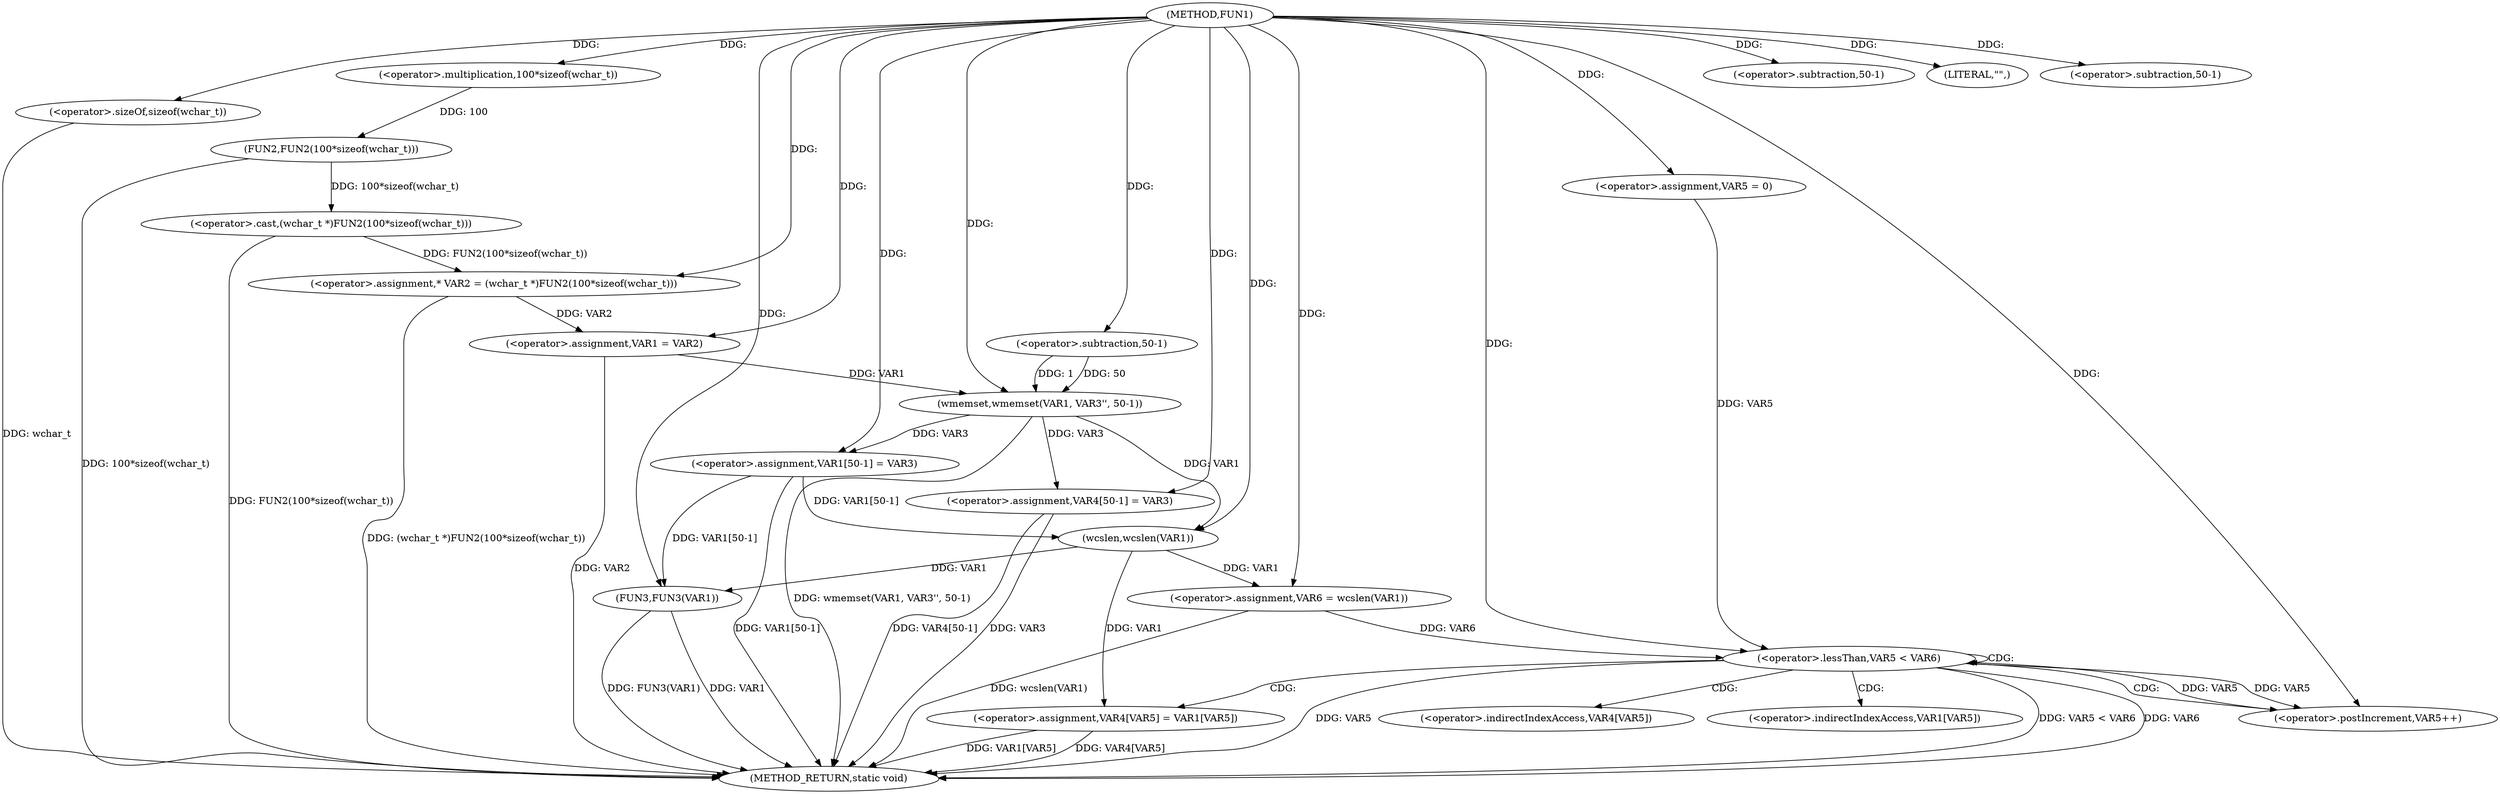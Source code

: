digraph FUN1 {  
"1000100" [label = "(METHOD,FUN1)" ]
"1000163" [label = "(METHOD_RETURN,static void)" ]
"1000104" [label = "(<operator>.assignment,* VAR2 = (wchar_t *)FUN2(100*sizeof(wchar_t)))" ]
"1000106" [label = "(<operator>.cast,(wchar_t *)FUN2(100*sizeof(wchar_t)))" ]
"1000108" [label = "(FUN2,FUN2(100*sizeof(wchar_t)))" ]
"1000109" [label = "(<operator>.multiplication,100*sizeof(wchar_t))" ]
"1000111" [label = "(<operator>.sizeOf,sizeof(wchar_t))" ]
"1000113" [label = "(<operator>.assignment,VAR1 = VAR2)" ]
"1000116" [label = "(wmemset,wmemset(VAR1, VAR3'', 50-1))" ]
"1000119" [label = "(<operator>.subtraction,50-1)" ]
"1000122" [label = "(<operator>.assignment,VAR1[50-1] = VAR3)" ]
"1000125" [label = "(<operator>.subtraction,50-1)" ]
"1000130" [label = "(LITERAL,\"\",)" ]
"1000133" [label = "(<operator>.assignment,VAR6 = wcslen(VAR1))" ]
"1000135" [label = "(wcslen,wcslen(VAR1))" ]
"1000138" [label = "(<operator>.assignment,VAR5 = 0)" ]
"1000141" [label = "(<operator>.lessThan,VAR5 < VAR6)" ]
"1000144" [label = "(<operator>.postIncrement,VAR5++)" ]
"1000147" [label = "(<operator>.assignment,VAR4[VAR5] = VAR1[VAR5])" ]
"1000154" [label = "(<operator>.assignment,VAR4[50-1] = VAR3)" ]
"1000157" [label = "(<operator>.subtraction,50-1)" ]
"1000161" [label = "(FUN3,FUN3(VAR1))" ]
"1000148" [label = "(<operator>.indirectIndexAccess,VAR4[VAR5])" ]
"1000151" [label = "(<operator>.indirectIndexAccess,VAR1[VAR5])" ]
  "1000141" -> "1000163"  [ label = "DDG: VAR5"] 
  "1000106" -> "1000163"  [ label = "DDG: FUN2(100*sizeof(wchar_t))"] 
  "1000147" -> "1000163"  [ label = "DDG: VAR1[VAR5]"] 
  "1000154" -> "1000163"  [ label = "DDG: VAR3"] 
  "1000113" -> "1000163"  [ label = "DDG: VAR2"] 
  "1000147" -> "1000163"  [ label = "DDG: VAR4[VAR5]"] 
  "1000161" -> "1000163"  [ label = "DDG: VAR1"] 
  "1000122" -> "1000163"  [ label = "DDG: VAR1[50-1]"] 
  "1000141" -> "1000163"  [ label = "DDG: VAR5 < VAR6"] 
  "1000154" -> "1000163"  [ label = "DDG: VAR4[50-1]"] 
  "1000111" -> "1000163"  [ label = "DDG: wchar_t"] 
  "1000133" -> "1000163"  [ label = "DDG: wcslen(VAR1)"] 
  "1000141" -> "1000163"  [ label = "DDG: VAR6"] 
  "1000116" -> "1000163"  [ label = "DDG: wmemset(VAR1, VAR3'', 50-1)"] 
  "1000161" -> "1000163"  [ label = "DDG: FUN3(VAR1)"] 
  "1000104" -> "1000163"  [ label = "DDG: (wchar_t *)FUN2(100*sizeof(wchar_t))"] 
  "1000108" -> "1000163"  [ label = "DDG: 100*sizeof(wchar_t)"] 
  "1000106" -> "1000104"  [ label = "DDG: FUN2(100*sizeof(wchar_t))"] 
  "1000100" -> "1000104"  [ label = "DDG: "] 
  "1000108" -> "1000106"  [ label = "DDG: 100*sizeof(wchar_t)"] 
  "1000109" -> "1000108"  [ label = "DDG: 100"] 
  "1000100" -> "1000109"  [ label = "DDG: "] 
  "1000100" -> "1000111"  [ label = "DDG: "] 
  "1000104" -> "1000113"  [ label = "DDG: VAR2"] 
  "1000100" -> "1000113"  [ label = "DDG: "] 
  "1000113" -> "1000116"  [ label = "DDG: VAR1"] 
  "1000100" -> "1000116"  [ label = "DDG: "] 
  "1000119" -> "1000116"  [ label = "DDG: 50"] 
  "1000119" -> "1000116"  [ label = "DDG: 1"] 
  "1000100" -> "1000119"  [ label = "DDG: "] 
  "1000116" -> "1000122"  [ label = "DDG: VAR3"] 
  "1000100" -> "1000122"  [ label = "DDG: "] 
  "1000100" -> "1000125"  [ label = "DDG: "] 
  "1000100" -> "1000130"  [ label = "DDG: "] 
  "1000135" -> "1000133"  [ label = "DDG: VAR1"] 
  "1000100" -> "1000133"  [ label = "DDG: "] 
  "1000116" -> "1000135"  [ label = "DDG: VAR1"] 
  "1000122" -> "1000135"  [ label = "DDG: VAR1[50-1]"] 
  "1000100" -> "1000135"  [ label = "DDG: "] 
  "1000100" -> "1000138"  [ label = "DDG: "] 
  "1000138" -> "1000141"  [ label = "DDG: VAR5"] 
  "1000144" -> "1000141"  [ label = "DDG: VAR5"] 
  "1000100" -> "1000141"  [ label = "DDG: "] 
  "1000133" -> "1000141"  [ label = "DDG: VAR6"] 
  "1000141" -> "1000144"  [ label = "DDG: VAR5"] 
  "1000100" -> "1000144"  [ label = "DDG: "] 
  "1000135" -> "1000147"  [ label = "DDG: VAR1"] 
  "1000100" -> "1000154"  [ label = "DDG: "] 
  "1000116" -> "1000154"  [ label = "DDG: VAR3"] 
  "1000100" -> "1000157"  [ label = "DDG: "] 
  "1000122" -> "1000161"  [ label = "DDG: VAR1[50-1]"] 
  "1000135" -> "1000161"  [ label = "DDG: VAR1"] 
  "1000100" -> "1000161"  [ label = "DDG: "] 
  "1000141" -> "1000141"  [ label = "CDG: "] 
  "1000141" -> "1000147"  [ label = "CDG: "] 
  "1000141" -> "1000151"  [ label = "CDG: "] 
  "1000141" -> "1000148"  [ label = "CDG: "] 
  "1000141" -> "1000144"  [ label = "CDG: "] 
}
